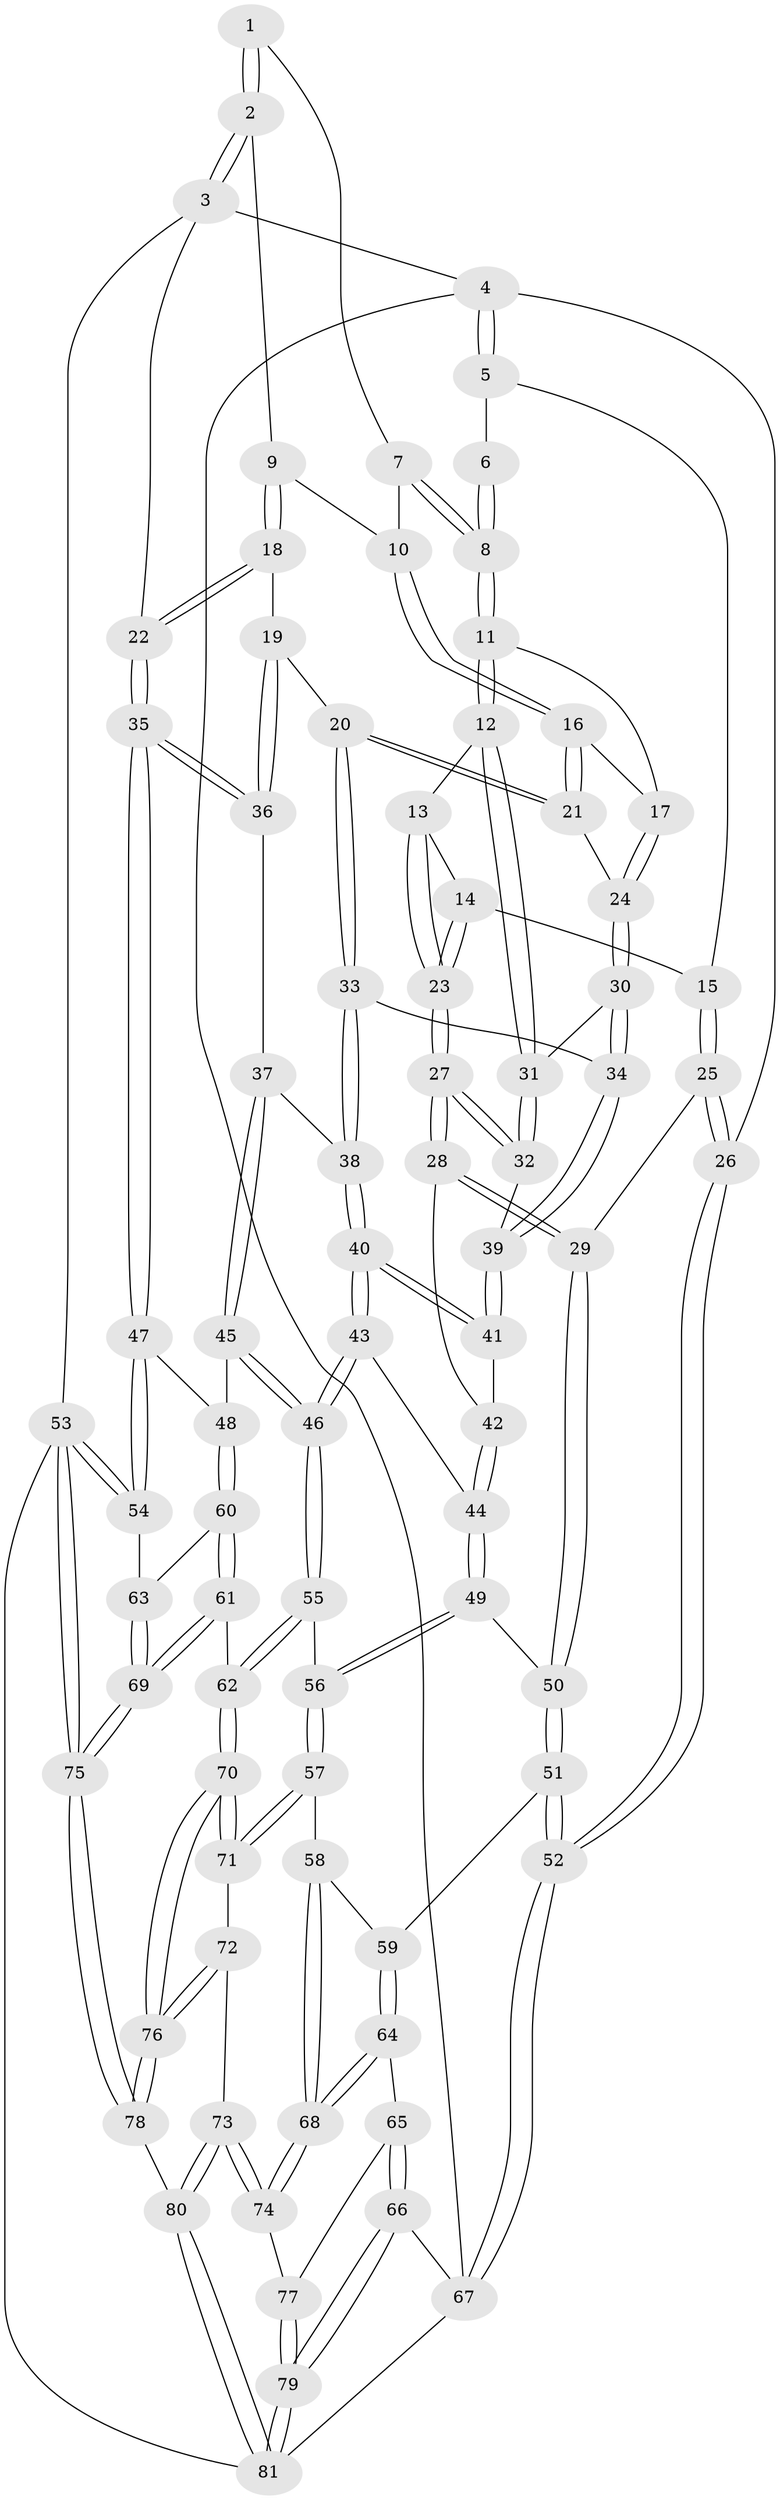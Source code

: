 // coarse degree distribution, {4: 0.10526315789473684, 6: 0.03508771929824561, 3: 0.7192982456140351, 2: 0.08771929824561403, 5: 0.05263157894736842}
// Generated by graph-tools (version 1.1) at 2025/54/03/04/25 22:54:37]
// undirected, 81 vertices, 199 edges
graph export_dot {
  node [color=gray90,style=filled];
  1 [pos="+0.6574987953681392+0"];
  2 [pos="+1+0"];
  3 [pos="+1+0"];
  4 [pos="+0+0"];
  5 [pos="+0.2370851745179967+0"];
  6 [pos="+0.4472313668464193+0"];
  7 [pos="+0.6345478088173669+0.0301172064366695"];
  8 [pos="+0.5518216427829443+0.08861103366292829"];
  9 [pos="+0.7762045369144752+0.060353021834158624"];
  10 [pos="+0.6951885336530483+0.07784205603262842"];
  11 [pos="+0.543813710917858+0.10826235194401343"];
  12 [pos="+0.5123952069497449+0.1316039318894971"];
  13 [pos="+0.45007082246159996+0.10647615423609336"];
  14 [pos="+0.3004618771645285+0"];
  15 [pos="+0.2854910650025127+0"];
  16 [pos="+0.6846087978145993+0.10292394368567602"];
  17 [pos="+0.6161997230745792+0.13956046854458679"];
  18 [pos="+0.7938882269383636+0.16714293052272455"];
  19 [pos="+0.7867744365993243+0.1822222881539704"];
  20 [pos="+0.7264221090326336+0.20227110260435527"];
  21 [pos="+0.7064471359143473+0.19014916121609482"];
  22 [pos="+1+0.07870810926052448"];
  23 [pos="+0.3859027497292887+0.2124937954734511"];
  24 [pos="+0.6443405632719174+0.1893097907144722"];
  25 [pos="+0.1878598643321586+0.2859715396037125"];
  26 [pos="+0+0.3850637549055194"];
  27 [pos="+0.3837001989553736+0.2922371196959055"];
  28 [pos="+0.3421599319459552+0.33693102227793786"];
  29 [pos="+0.3390272623724137+0.3397387187998156"];
  30 [pos="+0.6109350450585778+0.23496416417718294"];
  31 [pos="+0.5122172601287052+0.16757018670297616"];
  32 [pos="+0.4795935870024551+0.24281917665529715"];
  33 [pos="+0.7090114508412534+0.2661325639747935"];
  34 [pos="+0.611624138287929+0.24268932653095168"];
  35 [pos="+1+0.30708352164881947"];
  36 [pos="+0.8506050463541294+0.2866266715969036"];
  37 [pos="+0.7667124001113842+0.35155134035098656"];
  38 [pos="+0.7187406303853583+0.33782407780353196"];
  39 [pos="+0.5819895107644122+0.32337929776983315"];
  40 [pos="+0.6399137020532952+0.37140357770738797"];
  41 [pos="+0.5834524698410607+0.32843497697665064"];
  42 [pos="+0.5749353512426074+0.33363411637295115"];
  43 [pos="+0.6311692827206001+0.4454870709223043"];
  44 [pos="+0.47232150554446883+0.42508771569474146"];
  45 [pos="+0.8017924932603522+0.4414121964817058"];
  46 [pos="+0.6483221146868523+0.5394287262371982"];
  47 [pos="+1+0.33109588825973335"];
  48 [pos="+0.8869240181608224+0.4858221993011365"];
  49 [pos="+0.4413296651749811+0.438152585366341"];
  50 [pos="+0.3419729319495652+0.3459881390153344"];
  51 [pos="+0.27230461040522147+0.5806276313760291"];
  52 [pos="+0+0.5175661410142391"];
  53 [pos="+1+1"];
  54 [pos="+1+0.5282806007699321"];
  55 [pos="+0.6396856483544553+0.5716951557917569"];
  56 [pos="+0.4424273749632378+0.44328336561299814"];
  57 [pos="+0.4096327006548916+0.6055570306694293"];
  58 [pos="+0.3074898569875564+0.5954366527468309"];
  59 [pos="+0.27483794095505465+0.5827102061613876"];
  60 [pos="+0.8532441807518127+0.5988825710152298"];
  61 [pos="+0.7073466800019224+0.683133846199953"];
  62 [pos="+0.6420517595917148+0.6733701167596777"];
  63 [pos="+0.9251067767248734+0.6426824184153268"];
  64 [pos="+0.23906664457421237+0.7085942123069465"];
  65 [pos="+0.08922784222842371+0.7362019493841158"];
  66 [pos="+0+0.6591367714268604"];
  67 [pos="+0+0.6024109473980919"];
  68 [pos="+0.3088169325669688+0.7904669471043971"];
  69 [pos="+1+0.9879966486666748"];
  70 [pos="+0.6224097640554829+0.687085710326463"];
  71 [pos="+0.44873561139675644+0.6432178162550033"];
  72 [pos="+0.3720423325417268+0.7564003643042534"];
  73 [pos="+0.32035891134652505+0.812369686514386"];
  74 [pos="+0.3176909818923016+0.8112704556185364"];
  75 [pos="+1+1"];
  76 [pos="+0.5801144371123793+0.8234262779105143"];
  77 [pos="+0.19970664859547738+0.8328575855035707"];
  78 [pos="+0.5248339472040109+1"];
  79 [pos="+0.1420564640251591+1"];
  80 [pos="+0.48423377825680225+1"];
  81 [pos="+0.16252094197989733+1"];
  1 -- 2;
  1 -- 2;
  1 -- 7;
  2 -- 3;
  2 -- 3;
  2 -- 9;
  3 -- 4;
  3 -- 22;
  3 -- 53;
  4 -- 5;
  4 -- 5;
  4 -- 26;
  4 -- 67;
  5 -- 6;
  5 -- 15;
  6 -- 8;
  6 -- 8;
  7 -- 8;
  7 -- 8;
  7 -- 10;
  8 -- 11;
  8 -- 11;
  9 -- 10;
  9 -- 18;
  9 -- 18;
  10 -- 16;
  10 -- 16;
  11 -- 12;
  11 -- 12;
  11 -- 17;
  12 -- 13;
  12 -- 31;
  12 -- 31;
  13 -- 14;
  13 -- 23;
  13 -- 23;
  14 -- 15;
  14 -- 23;
  14 -- 23;
  15 -- 25;
  15 -- 25;
  16 -- 17;
  16 -- 21;
  16 -- 21;
  17 -- 24;
  17 -- 24;
  18 -- 19;
  18 -- 22;
  18 -- 22;
  19 -- 20;
  19 -- 36;
  19 -- 36;
  20 -- 21;
  20 -- 21;
  20 -- 33;
  20 -- 33;
  21 -- 24;
  22 -- 35;
  22 -- 35;
  23 -- 27;
  23 -- 27;
  24 -- 30;
  24 -- 30;
  25 -- 26;
  25 -- 26;
  25 -- 29;
  26 -- 52;
  26 -- 52;
  27 -- 28;
  27 -- 28;
  27 -- 32;
  27 -- 32;
  28 -- 29;
  28 -- 29;
  28 -- 42;
  29 -- 50;
  29 -- 50;
  30 -- 31;
  30 -- 34;
  30 -- 34;
  31 -- 32;
  31 -- 32;
  32 -- 39;
  33 -- 34;
  33 -- 38;
  33 -- 38;
  34 -- 39;
  34 -- 39;
  35 -- 36;
  35 -- 36;
  35 -- 47;
  35 -- 47;
  36 -- 37;
  37 -- 38;
  37 -- 45;
  37 -- 45;
  38 -- 40;
  38 -- 40;
  39 -- 41;
  39 -- 41;
  40 -- 41;
  40 -- 41;
  40 -- 43;
  40 -- 43;
  41 -- 42;
  42 -- 44;
  42 -- 44;
  43 -- 44;
  43 -- 46;
  43 -- 46;
  44 -- 49;
  44 -- 49;
  45 -- 46;
  45 -- 46;
  45 -- 48;
  46 -- 55;
  46 -- 55;
  47 -- 48;
  47 -- 54;
  47 -- 54;
  48 -- 60;
  48 -- 60;
  49 -- 50;
  49 -- 56;
  49 -- 56;
  50 -- 51;
  50 -- 51;
  51 -- 52;
  51 -- 52;
  51 -- 59;
  52 -- 67;
  52 -- 67;
  53 -- 54;
  53 -- 54;
  53 -- 75;
  53 -- 75;
  53 -- 81;
  54 -- 63;
  55 -- 56;
  55 -- 62;
  55 -- 62;
  56 -- 57;
  56 -- 57;
  57 -- 58;
  57 -- 71;
  57 -- 71;
  58 -- 59;
  58 -- 68;
  58 -- 68;
  59 -- 64;
  59 -- 64;
  60 -- 61;
  60 -- 61;
  60 -- 63;
  61 -- 62;
  61 -- 69;
  61 -- 69;
  62 -- 70;
  62 -- 70;
  63 -- 69;
  63 -- 69;
  64 -- 65;
  64 -- 68;
  64 -- 68;
  65 -- 66;
  65 -- 66;
  65 -- 77;
  66 -- 67;
  66 -- 79;
  66 -- 79;
  67 -- 81;
  68 -- 74;
  68 -- 74;
  69 -- 75;
  69 -- 75;
  70 -- 71;
  70 -- 71;
  70 -- 76;
  70 -- 76;
  71 -- 72;
  72 -- 73;
  72 -- 76;
  72 -- 76;
  73 -- 74;
  73 -- 74;
  73 -- 80;
  73 -- 80;
  74 -- 77;
  75 -- 78;
  75 -- 78;
  76 -- 78;
  76 -- 78;
  77 -- 79;
  77 -- 79;
  78 -- 80;
  79 -- 81;
  79 -- 81;
  80 -- 81;
  80 -- 81;
}
